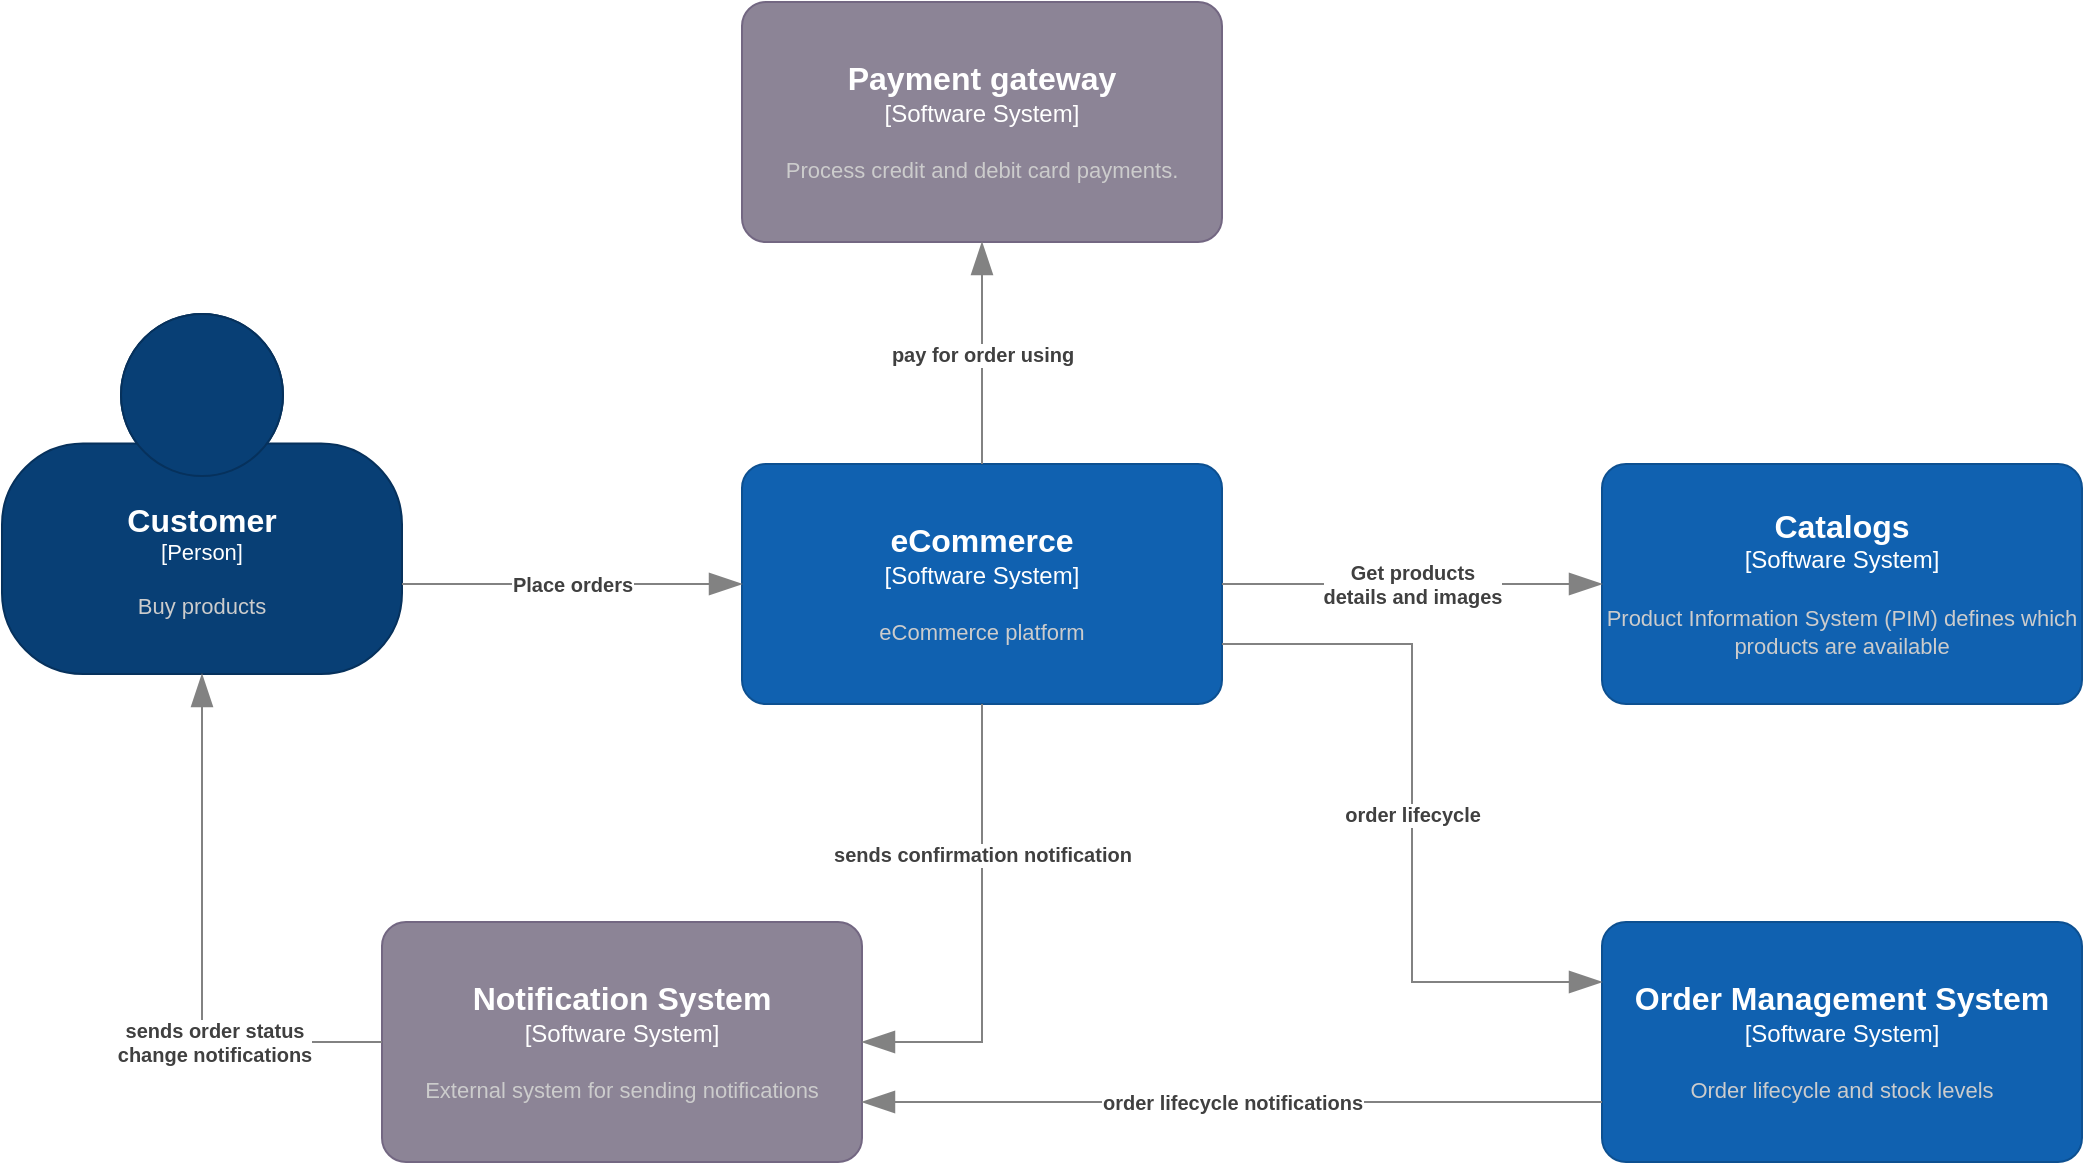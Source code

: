 <mxfile version="24.7.8">
  <diagram name="context" id="mcBwUEQ6N5oszw7swJrE">
    <mxGraphModel dx="2500" dy="1454" grid="1" gridSize="10" guides="1" tooltips="1" connect="1" arrows="1" fold="1" page="1" pageScale="1" pageWidth="1169" pageHeight="827" math="0" shadow="0">
      <root>
        <mxCell id="6yKnYYoyviJKynGw8mPS-0" />
        <mxCell id="6yKnYYoyviJKynGw8mPS-1" parent="6yKnYYoyviJKynGw8mPS-0" />
        <object placeholders="1" c4Name="eCommerce" c4Type="Software System" c4Description="eCommerce platform" label="&lt;font style=&quot;font-size: 16px&quot;&gt;&lt;b&gt;%c4Name%&lt;/b&gt;&lt;/font&gt;&lt;div&gt;[%c4Type%]&lt;/div&gt;&lt;br&gt;&lt;div&gt;&lt;font style=&quot;font-size: 11px&quot;&gt;&lt;font color=&quot;#cccccc&quot;&gt;%c4Description%&lt;/font&gt;&lt;/div&gt;" id="6yKnYYoyviJKynGw8mPS-2">
          <mxCell style="rounded=1;whiteSpace=wrap;html=1;labelBackgroundColor=none;fillColor=#1061B0;fontColor=#ffffff;align=center;arcSize=10;strokeColor=#0D5091;metaEdit=1;resizable=0;points=[[0.25,0,0],[0.5,0,0],[0.75,0,0],[1,0.25,0],[1,0.5,0],[1,0.75,0],[0.75,1,0],[0.5,1,0],[0.25,1,0],[0,0.75,0],[0,0.5,0],[0,0.25,0]];" vertex="1" parent="6yKnYYoyviJKynGw8mPS-1">
            <mxGeometry x="435" y="355" width="240" height="120" as="geometry" />
          </mxCell>
        </object>
        <object placeholders="1" c4Name="Customer" c4Type="Person" c4Description="Buy products" label="&lt;font style=&quot;font-size: 16px&quot;&gt;&lt;b&gt;%c4Name%&lt;/b&gt;&lt;/font&gt;&lt;div&gt;[%c4Type%]&lt;/div&gt;&lt;br&gt;&lt;div&gt;&lt;font style=&quot;font-size: 11px&quot;&gt;&lt;font color=&quot;#cccccc&quot;&gt;%c4Description%&lt;/font&gt;&lt;/div&gt;" id="6yKnYYoyviJKynGw8mPS-3">
          <mxCell style="html=1;fontSize=11;dashed=0;whiteSpace=wrap;fillColor=#083F75;strokeColor=#06315C;fontColor=#ffffff;shape=mxgraph.c4.person2;align=center;metaEdit=1;points=[[0.5,0,0],[1,0.5,0],[1,0.75,0],[0.75,1,0],[0.5,1,0],[0.25,1,0],[0,0.75,0],[0,0.5,0]];resizable=0;" vertex="1" parent="6yKnYYoyviJKynGw8mPS-1">
            <mxGeometry x="65" y="280" width="200" height="180" as="geometry" />
          </mxCell>
        </object>
        <object placeholders="1" c4Type="Relationship" c4Description="Place orders" label="&lt;div style=&quot;text-align: left&quot;&gt;&lt;div style=&quot;text-align: center&quot;&gt;&lt;b&gt;%c4Description%&lt;/b&gt;&lt;/div&gt;" id="6yKnYYoyviJKynGw8mPS-4">
          <mxCell style="endArrow=blockThin;html=1;fontSize=10;fontColor=#404040;strokeWidth=1;endFill=1;strokeColor=#828282;elbow=vertical;metaEdit=1;endSize=14;startSize=14;jumpStyle=arc;jumpSize=16;rounded=0;edgeStyle=orthogonalEdgeStyle;exitX=1;exitY=0.75;exitDx=0;exitDy=0;exitPerimeter=0;entryX=0;entryY=0.5;entryDx=0;entryDy=0;entryPerimeter=0;" edge="1" parent="6yKnYYoyviJKynGw8mPS-1" source="6yKnYYoyviJKynGw8mPS-3" target="6yKnYYoyviJKynGw8mPS-2">
            <mxGeometry width="240" relative="1" as="geometry">
              <mxPoint x="255" y="585" as="sourcePoint" />
              <mxPoint x="495" y="585" as="targetPoint" />
            </mxGeometry>
          </mxCell>
        </object>
        <object placeholders="1" c4Name="Payment gateway" c4Type="Software System" c4Description="Process credit and debit card payments." label="&lt;font style=&quot;font-size: 16px&quot;&gt;&lt;b&gt;%c4Name%&lt;/b&gt;&lt;/font&gt;&lt;div&gt;[%c4Type%]&lt;/div&gt;&lt;br&gt;&lt;div&gt;&lt;font style=&quot;font-size: 11px&quot;&gt;&lt;font color=&quot;#cccccc&quot;&gt;%c4Description%&lt;/font&gt;&lt;/div&gt;" id="6yKnYYoyviJKynGw8mPS-5">
          <mxCell style="rounded=1;whiteSpace=wrap;html=1;labelBackgroundColor=none;fillColor=#8C8496;fontColor=#ffffff;align=center;arcSize=10;strokeColor=#736782;metaEdit=1;resizable=0;points=[[0.25,0,0],[0.5,0,0],[0.75,0,0],[1,0.25,0],[1,0.5,0],[1,0.75,0],[0.75,1,0],[0.5,1,0],[0.25,1,0],[0,0.75,0],[0,0.5,0],[0,0.25,0]];" vertex="1" parent="6yKnYYoyviJKynGw8mPS-1">
            <mxGeometry x="435" y="124" width="240" height="120" as="geometry" />
          </mxCell>
        </object>
        <object placeholders="1" c4Type="Relationship" c4Description="pay for order using" label="&lt;div style=&quot;text-align: left&quot;&gt;&lt;div style=&quot;text-align: center&quot;&gt;&lt;b&gt;%c4Description%&lt;/b&gt;&lt;/div&gt;" id="6yKnYYoyviJKynGw8mPS-6">
          <mxCell style="endArrow=blockThin;html=1;fontSize=10;fontColor=#404040;strokeWidth=1;endFill=1;strokeColor=#828282;elbow=vertical;metaEdit=1;endSize=14;startSize=14;jumpStyle=arc;jumpSize=16;rounded=0;edgeStyle=orthogonalEdgeStyle;exitX=0.5;exitY=0;exitDx=0;exitDy=0;exitPerimeter=0;entryX=0.5;entryY=1;entryDx=0;entryDy=0;entryPerimeter=0;" edge="1" parent="6yKnYYoyviJKynGw8mPS-1" source="6yKnYYoyviJKynGw8mPS-2" target="6yKnYYoyviJKynGw8mPS-5">
            <mxGeometry width="240" relative="1" as="geometry">
              <mxPoint x="575" y="324" as="sourcePoint" />
              <mxPoint x="815" y="324" as="targetPoint" />
            </mxGeometry>
          </mxCell>
        </object>
        <object placeholders="1" c4Name="Notification System" c4Type="Software System" c4Description="External system for sending notifications" label="&lt;font style=&quot;font-size: 16px&quot;&gt;&lt;b&gt;%c4Name%&lt;/b&gt;&lt;/font&gt;&lt;div&gt;[%c4Type%]&lt;/div&gt;&lt;br&gt;&lt;div&gt;&lt;font style=&quot;font-size: 11px&quot;&gt;&lt;font color=&quot;#cccccc&quot;&gt;%c4Description%&lt;/font&gt;&lt;/div&gt;" id="6yKnYYoyviJKynGw8mPS-7">
          <mxCell style="rounded=1;whiteSpace=wrap;html=1;labelBackgroundColor=none;fillColor=#8C8496;fontColor=#ffffff;align=center;arcSize=10;strokeColor=#736782;metaEdit=1;resizable=0;points=[[0.25,0,0],[0.5,0,0],[0.75,0,0],[1,0.25,0],[1,0.5,0],[1,0.75,0],[0.75,1,0],[0.5,1,0],[0.25,1,0],[0,0.75,0],[0,0.5,0],[0,0.25,0]];" vertex="1" parent="6yKnYYoyviJKynGw8mPS-1">
            <mxGeometry x="255" y="584" width="240" height="120" as="geometry" />
          </mxCell>
        </object>
        <object placeholders="1" c4Type="Relationship" c4Description="sends order status&#xa;change notifications" label="&lt;div style=&quot;text-align: left&quot;&gt;&lt;div style=&quot;text-align: center&quot;&gt;&lt;b&gt;%c4Description%&lt;/b&gt;&lt;/div&gt;" id="6yKnYYoyviJKynGw8mPS-8">
          <mxCell style="endArrow=blockThin;html=1;fontSize=10;fontColor=#404040;strokeWidth=1;endFill=1;strokeColor=#828282;elbow=vertical;metaEdit=1;endSize=14;startSize=14;jumpStyle=arc;jumpSize=16;rounded=0;edgeStyle=orthogonalEdgeStyle;entryX=0.5;entryY=1;entryDx=0;entryDy=0;entryPerimeter=0;exitX=0;exitY=0.5;exitDx=0;exitDy=0;exitPerimeter=0;" edge="1" parent="6yKnYYoyviJKynGw8mPS-1" source="6yKnYYoyviJKynGw8mPS-7" target="6yKnYYoyviJKynGw8mPS-3">
            <mxGeometry x="-0.383" width="240" relative="1" as="geometry">
              <mxPoint x="125" y="604" as="sourcePoint" />
              <mxPoint x="365" y="604" as="targetPoint" />
              <mxPoint as="offset" />
            </mxGeometry>
          </mxCell>
        </object>
        <object placeholders="1" c4Name="Catalogs" c4Type="Software System" c4Description="Product Information System (PIM) defines which products are available" label="&lt;font style=&quot;font-size: 16px&quot;&gt;&lt;b&gt;%c4Name%&lt;/b&gt;&lt;/font&gt;&lt;div&gt;[%c4Type%]&lt;/div&gt;&lt;br&gt;&lt;div&gt;&lt;font style=&quot;font-size: 11px&quot;&gt;&lt;font color=&quot;#cccccc&quot;&gt;%c4Description%&lt;/font&gt;&lt;/div&gt;" id="n5UM8OcUe-v3QTOq4Gjf-0">
          <mxCell style="rounded=1;whiteSpace=wrap;html=1;labelBackgroundColor=none;fillColor=#1061B0;fontColor=#ffffff;align=center;arcSize=10;strokeColor=#0D5091;metaEdit=1;resizable=0;points=[[0.25,0,0],[0.5,0,0],[0.75,0,0],[1,0.25,0],[1,0.5,0],[1,0.75,0],[0.75,1,0],[0.5,1,0],[0.25,1,0],[0,0.75,0],[0,0.5,0],[0,0.25,0]];" vertex="1" parent="6yKnYYoyviJKynGw8mPS-1">
            <mxGeometry x="865" y="355" width="240" height="120" as="geometry" />
          </mxCell>
        </object>
        <object placeholders="1" c4Type="Relationship" c4Description="sends confirmation notification" label="&lt;div style=&quot;text-align: left&quot;&gt;&lt;div style=&quot;text-align: center&quot;&gt;&lt;b&gt;%c4Description%&lt;/b&gt;&lt;/div&gt;" id="n5UM8OcUe-v3QTOq4Gjf-1">
          <mxCell style="endArrow=blockThin;html=1;fontSize=10;fontColor=#404040;strokeWidth=1;endFill=1;strokeColor=#828282;elbow=vertical;metaEdit=1;endSize=14;startSize=14;jumpStyle=arc;jumpSize=16;rounded=0;edgeStyle=orthogonalEdgeStyle;exitX=0.5;exitY=1;exitDx=0;exitDy=0;exitPerimeter=0;entryX=1;entryY=0.5;entryDx=0;entryDy=0;entryPerimeter=0;" edge="1" parent="6yKnYYoyviJKynGw8mPS-1" source="6yKnYYoyviJKynGw8mPS-2" target="6yKnYYoyviJKynGw8mPS-7">
            <mxGeometry x="-0.345" width="240" relative="1" as="geometry">
              <mxPoint x="545" y="531" as="sourcePoint" />
              <mxPoint x="785" y="531" as="targetPoint" />
              <mxPoint as="offset" />
            </mxGeometry>
          </mxCell>
        </object>
        <object placeholders="1" c4Type="Relationship" c4Description="Get products&#xa;details and images" label="&lt;div style=&quot;text-align: left&quot;&gt;&lt;div style=&quot;text-align: center&quot;&gt;&lt;b&gt;%c4Description%&lt;/b&gt;&lt;/div&gt;" id="n5UM8OcUe-v3QTOq4Gjf-2">
          <mxCell style="endArrow=blockThin;html=1;fontSize=10;fontColor=#404040;strokeWidth=1;endFill=1;strokeColor=#828282;elbow=vertical;metaEdit=1;endSize=14;startSize=14;jumpStyle=arc;jumpSize=16;rounded=0;edgeStyle=orthogonalEdgeStyle;exitX=1;exitY=0.5;exitDx=0;exitDy=0;exitPerimeter=0;entryX=0;entryY=0.5;entryDx=0;entryDy=0;entryPerimeter=0;" edge="1" parent="6yKnYYoyviJKynGw8mPS-1" source="6yKnYYoyviJKynGw8mPS-2" target="n5UM8OcUe-v3QTOq4Gjf-0">
            <mxGeometry width="240" relative="1" as="geometry">
              <mxPoint x="715" y="521" as="sourcePoint" />
              <mxPoint x="955" y="521" as="targetPoint" />
            </mxGeometry>
          </mxCell>
        </object>
        <object placeholders="1" c4Name="Order Management System" c4Type="Software System" c4Description="Order lifecycle and stock levels" label="&lt;font style=&quot;font-size: 16px&quot;&gt;&lt;b&gt;%c4Name%&lt;/b&gt;&lt;/font&gt;&lt;div&gt;[%c4Type%]&lt;/div&gt;&lt;br&gt;&lt;div&gt;&lt;font style=&quot;font-size: 11px&quot;&gt;&lt;font color=&quot;#cccccc&quot;&gt;%c4Description%&lt;/font&gt;&lt;/div&gt;" id="n5UM8OcUe-v3QTOq4Gjf-4">
          <mxCell style="rounded=1;whiteSpace=wrap;html=1;labelBackgroundColor=none;fillColor=#1061B0;fontColor=#ffffff;align=center;arcSize=10;strokeColor=#0D5091;metaEdit=1;resizable=0;points=[[0.25,0,0],[0.5,0,0],[0.75,0,0],[1,0.25,0],[1,0.5,0],[1,0.75,0],[0.75,1,0],[0.5,1,0],[0.25,1,0],[0,0.75,0],[0,0.5,0],[0,0.25,0]];" vertex="1" parent="6yKnYYoyviJKynGw8mPS-1">
            <mxGeometry x="865" y="584" width="240" height="120" as="geometry" />
          </mxCell>
        </object>
        <object placeholders="1" c4Type="Relationship" c4Description="order lifecycle" label="&lt;div style=&quot;text-align: left&quot;&gt;&lt;div style=&quot;text-align: center&quot;&gt;&lt;b&gt;%c4Description%&lt;/b&gt;&lt;/div&gt;" id="n5UM8OcUe-v3QTOq4Gjf-6">
          <mxCell style="endArrow=blockThin;html=1;fontSize=10;fontColor=#404040;strokeWidth=1;endFill=1;strokeColor=#828282;elbow=vertical;metaEdit=1;endSize=14;startSize=14;jumpStyle=arc;jumpSize=16;rounded=0;edgeStyle=orthogonalEdgeStyle;exitX=1;exitY=0.75;exitDx=0;exitDy=0;exitPerimeter=0;entryX=0;entryY=0.25;entryDx=0;entryDy=0;entryPerimeter=0;" edge="1" parent="6yKnYYoyviJKynGw8mPS-1" source="6yKnYYoyviJKynGw8mPS-2" target="n5UM8OcUe-v3QTOq4Gjf-4">
            <mxGeometry width="240" relative="1" as="geometry">
              <mxPoint x="745" y="530" as="sourcePoint" />
              <mxPoint x="985" y="530" as="targetPoint" />
            </mxGeometry>
          </mxCell>
        </object>
        <object placeholders="1" c4Type="Relationship" c4Description="order lifecycle notifications" label="&lt;div style=&quot;text-align: left&quot;&gt;&lt;div style=&quot;text-align: center&quot;&gt;&lt;b&gt;%c4Description%&lt;/b&gt;&lt;/div&gt;" id="n5UM8OcUe-v3QTOq4Gjf-8">
          <mxCell style="endArrow=blockThin;html=1;fontSize=10;fontColor=#404040;strokeWidth=1;endFill=1;strokeColor=#828282;elbow=vertical;metaEdit=1;endSize=14;startSize=14;jumpStyle=arc;jumpSize=16;rounded=0;edgeStyle=orthogonalEdgeStyle;exitX=0;exitY=0.75;exitDx=0;exitDy=0;exitPerimeter=0;entryX=1;entryY=0.75;entryDx=0;entryDy=0;entryPerimeter=0;" edge="1" parent="6yKnYYoyviJKynGw8mPS-1" source="n5UM8OcUe-v3QTOq4Gjf-4" target="6yKnYYoyviJKynGw8mPS-7">
            <mxGeometry x="0.001" width="240" relative="1" as="geometry">
              <mxPoint x="560" y="730" as="sourcePoint" />
              <mxPoint x="800" y="730" as="targetPoint" />
              <mxPoint as="offset" />
            </mxGeometry>
          </mxCell>
        </object>
      </root>
    </mxGraphModel>
  </diagram>
</mxfile>
